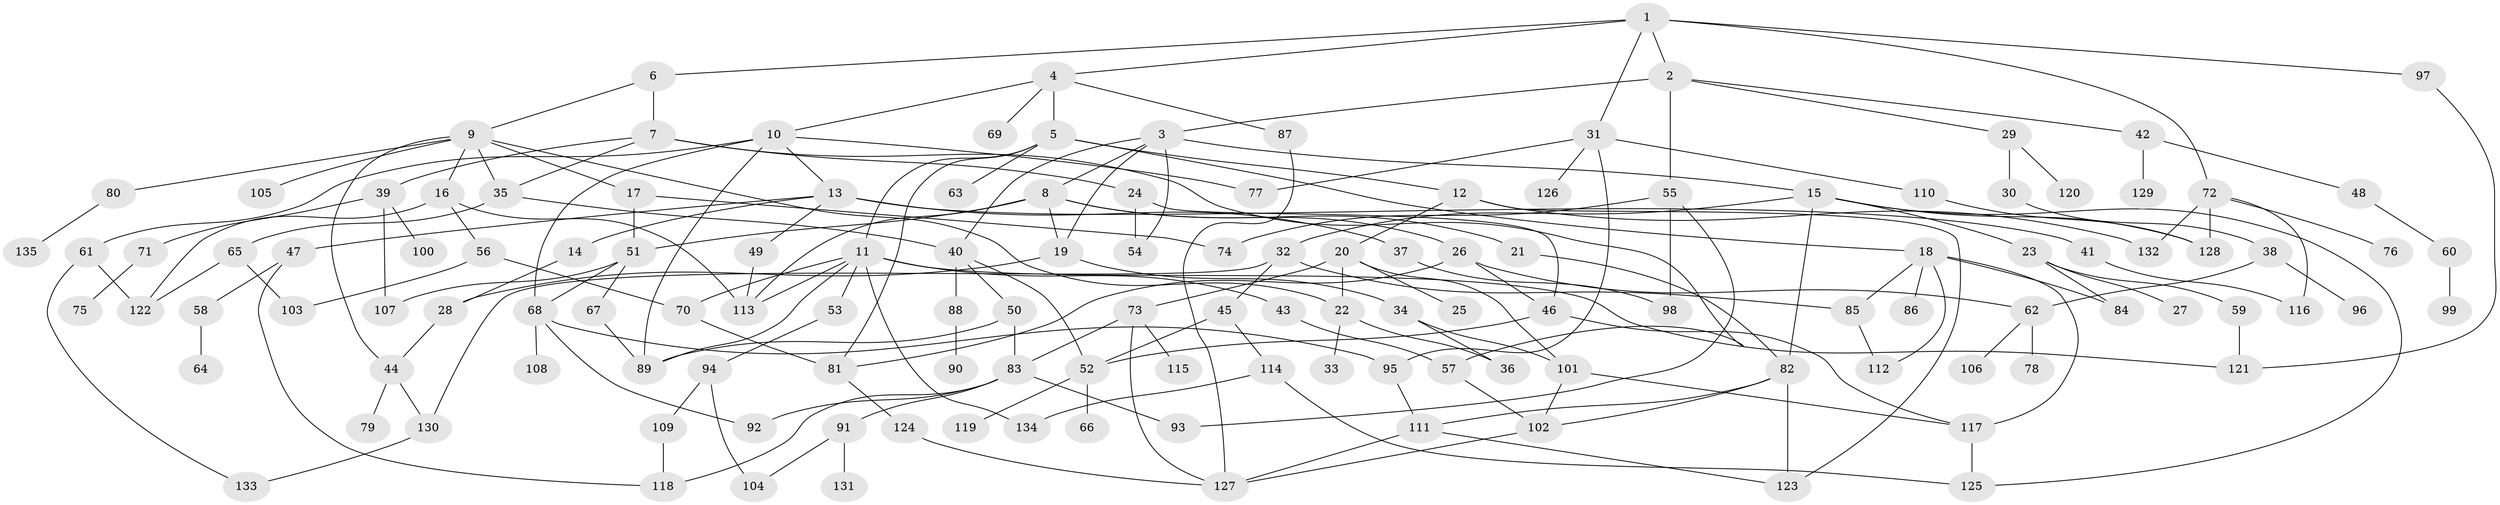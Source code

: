 // Generated by graph-tools (version 1.1) at 2025/25/03/09/25 03:25:28]
// undirected, 135 vertices, 199 edges
graph export_dot {
graph [start="1"]
  node [color=gray90,style=filled];
  1;
  2;
  3;
  4;
  5;
  6;
  7;
  8;
  9;
  10;
  11;
  12;
  13;
  14;
  15;
  16;
  17;
  18;
  19;
  20;
  21;
  22;
  23;
  24;
  25;
  26;
  27;
  28;
  29;
  30;
  31;
  32;
  33;
  34;
  35;
  36;
  37;
  38;
  39;
  40;
  41;
  42;
  43;
  44;
  45;
  46;
  47;
  48;
  49;
  50;
  51;
  52;
  53;
  54;
  55;
  56;
  57;
  58;
  59;
  60;
  61;
  62;
  63;
  64;
  65;
  66;
  67;
  68;
  69;
  70;
  71;
  72;
  73;
  74;
  75;
  76;
  77;
  78;
  79;
  80;
  81;
  82;
  83;
  84;
  85;
  86;
  87;
  88;
  89;
  90;
  91;
  92;
  93;
  94;
  95;
  96;
  97;
  98;
  99;
  100;
  101;
  102;
  103;
  104;
  105;
  106;
  107;
  108;
  109;
  110;
  111;
  112;
  113;
  114;
  115;
  116;
  117;
  118;
  119;
  120;
  121;
  122;
  123;
  124;
  125;
  126;
  127;
  128;
  129;
  130;
  131;
  132;
  133;
  134;
  135;
  1 -- 2;
  1 -- 4;
  1 -- 6;
  1 -- 31;
  1 -- 72;
  1 -- 97;
  2 -- 3;
  2 -- 29;
  2 -- 42;
  2 -- 55;
  3 -- 8;
  3 -- 15;
  3 -- 19;
  3 -- 54;
  3 -- 40;
  4 -- 5;
  4 -- 10;
  4 -- 69;
  4 -- 87;
  5 -- 11;
  5 -- 12;
  5 -- 18;
  5 -- 63;
  5 -- 81;
  6 -- 7;
  6 -- 9;
  7 -- 24;
  7 -- 39;
  7 -- 57;
  7 -- 35;
  8 -- 21;
  8 -- 26;
  8 -- 51;
  8 -- 113;
  8 -- 19;
  9 -- 16;
  9 -- 17;
  9 -- 22;
  9 -- 35;
  9 -- 80;
  9 -- 105;
  9 -- 44;
  10 -- 13;
  10 -- 61;
  10 -- 77;
  10 -- 68;
  10 -- 89;
  11 -- 43;
  11 -- 53;
  11 -- 121;
  11 -- 70;
  11 -- 134;
  11 -- 89;
  11 -- 113;
  12 -- 20;
  12 -- 132;
  12 -- 123;
  13 -- 14;
  13 -- 37;
  13 -- 41;
  13 -- 47;
  13 -- 49;
  14 -- 28;
  15 -- 23;
  15 -- 32;
  15 -- 82;
  15 -- 128;
  15 -- 125;
  16 -- 56;
  16 -- 122;
  16 -- 113;
  17 -- 74;
  17 -- 51;
  18 -- 84;
  18 -- 86;
  18 -- 112;
  18 -- 117;
  18 -- 85;
  19 -- 34;
  19 -- 28;
  20 -- 25;
  20 -- 73;
  20 -- 22;
  20 -- 101;
  21 -- 82;
  22 -- 33;
  22 -- 36;
  23 -- 27;
  23 -- 59;
  23 -- 84;
  24 -- 46;
  24 -- 54;
  26 -- 46;
  26 -- 62;
  26 -- 81;
  28 -- 44;
  29 -- 30;
  29 -- 120;
  30 -- 38;
  31 -- 95;
  31 -- 110;
  31 -- 126;
  31 -- 77;
  32 -- 45;
  32 -- 85;
  32 -- 130;
  34 -- 36;
  34 -- 101;
  35 -- 40;
  35 -- 65;
  37 -- 98;
  38 -- 62;
  38 -- 96;
  39 -- 71;
  39 -- 100;
  39 -- 107;
  40 -- 50;
  40 -- 52;
  40 -- 88;
  41 -- 116;
  42 -- 48;
  42 -- 129;
  43 -- 57;
  44 -- 79;
  44 -- 130;
  45 -- 114;
  45 -- 52;
  46 -- 117;
  46 -- 52;
  47 -- 58;
  47 -- 118;
  48 -- 60;
  49 -- 113;
  50 -- 89;
  50 -- 83;
  51 -- 67;
  51 -- 68;
  51 -- 107;
  52 -- 66;
  52 -- 119;
  53 -- 94;
  55 -- 93;
  55 -- 98;
  55 -- 74;
  56 -- 70;
  56 -- 103;
  57 -- 102;
  58 -- 64;
  59 -- 121;
  60 -- 99;
  61 -- 133;
  61 -- 122;
  62 -- 78;
  62 -- 106;
  65 -- 103;
  65 -- 122;
  67 -- 89;
  68 -- 108;
  68 -- 95;
  68 -- 92;
  70 -- 81;
  71 -- 75;
  72 -- 76;
  72 -- 132;
  72 -- 128;
  72 -- 116;
  73 -- 83;
  73 -- 115;
  73 -- 127;
  80 -- 135;
  81 -- 124;
  82 -- 111;
  82 -- 123;
  82 -- 102;
  83 -- 91;
  83 -- 92;
  83 -- 93;
  83 -- 118;
  85 -- 112;
  87 -- 127;
  88 -- 90;
  91 -- 131;
  91 -- 104;
  94 -- 104;
  94 -- 109;
  95 -- 111;
  97 -- 121;
  101 -- 102;
  101 -- 117;
  102 -- 127;
  109 -- 118;
  110 -- 128;
  111 -- 127;
  111 -- 123;
  114 -- 134;
  114 -- 125;
  117 -- 125;
  124 -- 127;
  130 -- 133;
}
